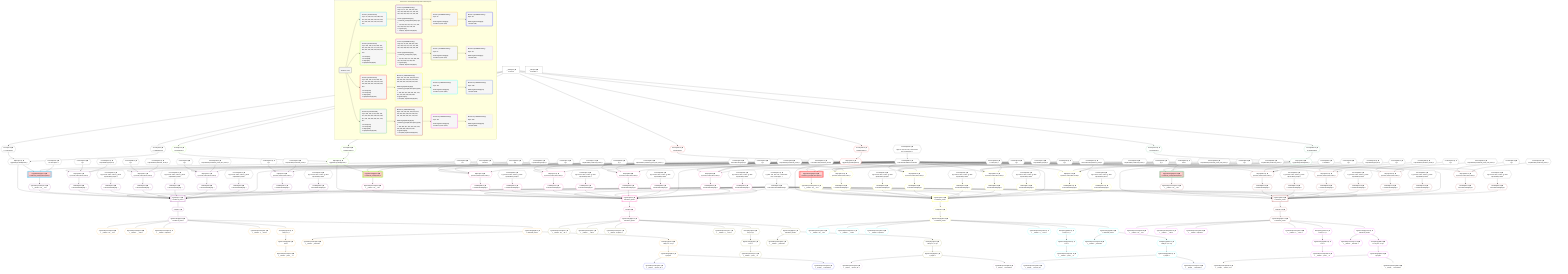 %%{init: {'themeVariables': { 'fontSize': '12px'}}}%%
graph TD
    classDef path fill:#eee,stroke:#000,color:#000
    classDef plan fill:#fff,stroke-width:1px,color:#000
    classDef itemplan fill:#fff,stroke-width:2px,color:#000
    classDef unbatchedplan fill:#dff,stroke-width:1px,color:#000
    classDef sideeffectplan fill:#fcc,stroke-width:2px,color:#000
    classDef bucket fill:#f6f6f6,color:#000,stroke-width:2px,text-align:left


    %% plan dependencies
    Object14{{"Object[14∈0] ➊<br />ᐸ{pgSettings,withPgClient}ᐳ"}}:::plan
    Access12{{"Access[12∈0] ➊<br />ᐸ2.pgSettingsᐳ"}}:::plan
    Access13{{"Access[13∈0] ➊<br />ᐸ2.withPgClientᐳ"}}:::plan
    Access12 & Access13 --> Object14
    __Value2["__Value[2∈0] ➊<br />ᐸcontextᐳ"]:::plan
    __Value2 --> Access12
    __Value2 --> Access13
    Lambda188{{"Lambda[188∈0] ➊<br />ᐸcalculateShouldReverseOrderᐳ"}}:::plan
    Constant440{{"Constant[440∈0] ➊<br />ᐸ§{ first: null, last: null, cursorLower: null, cursorUpper: ᐳ"}}:::plan
    Constant440 --> Lambda188
    Lambda191{{"Lambda[191∈0] ➊<br />ᐸcalculateLimitAndOffsetSQLᐳ"}}:::plan
    Constant441{{"Constant[441∈0] ➊<br />ᐸ§{ first: null, last: null, cursorLower: null, cursorUpper: ᐳ"}}:::plan
    Constant441 --> Lambda191
    __Value4["__Value[4∈0] ➊<br />ᐸrootValueᐳ"]:::plan
    Constant186{{"Constant[186∈0] ➊<br />ᐸnullᐳ"}}:::plan
    Constant192{{"Constant[192∈0] ➊<br />ᐸ[]ᐳ"}}:::plan
    Constant193{{"Constant[193∈0] ➊<br />ᐸsql.identifier(”people”)ᐳ"}}:::plan
    Constant194{{"Constant[194∈0] ➊<br />ᐸRecordCodec(people)ᐳ"}}:::plan
    Constant208{{"Constant[208∈0] ➊<br />ᐸ[]ᐳ"}}:::plan
    Constant209{{"Constant[209∈0] ➊<br />ᐸsql.identifier(”relational_items”)ᐳ"}}:::plan
    Constant210{{"Constant[210∈0] ➊<br />ᐸRecordCodec(relational_items)ᐳ"}}:::plan
    Constant224{{"Constant[224∈0] ➊<br />ᐸ[]ᐳ"}}:::plan
    Constant225{{"Constant[225∈0] ➊<br />ᐸsql.identifier(”relational_posts_title_lower”)ᐳ"}}:::plan
    Constant226{{"Constant[226∈0] ➊<br />ᐸCodec(text)ᐳ"}}:::plan
    Constant240{{"Constant[240∈0] ➊<br />ᐸ[]ᐳ"}}:::plan
    Constant241{{"Constant[241∈0] ➊<br />ᐸsql.identifier(”relational_posts”)ᐳ"}}:::plan
    Constant242{{"Constant[242∈0] ➊<br />ᐸRecordCodec(relational_posts)ᐳ"}}:::plan
    Constant254{{"Constant[254∈0] ➊<br />ᐸ[]ᐳ"}}:::plan
    Constant255{{"Constant[255∈0] ➊<br />ᐸsql.identifier(”people”)ᐳ"}}:::plan
    Constant270{{"Constant[270∈0] ➊<br />ᐸ[]ᐳ"}}:::plan
    Constant271{{"Constant[271∈0] ➊<br />ᐸsql.identifier(”relational_items”)ᐳ"}}:::plan
    Constant286{{"Constant[286∈0] ➊<br />ᐸ[]ᐳ"}}:::plan
    Constant287{{"Constant[287∈0] ➊<br />ᐸsql.identifier(”relational_posts_title_lower”)ᐳ"}}:::plan
    Constant302{{"Constant[302∈0] ➊<br />ᐸ[]ᐳ"}}:::plan
    Constant303{{"Constant[303∈0] ➊<br />ᐸsql.identifier(”relational_posts”)ᐳ"}}:::plan
    Constant316{{"Constant[316∈0] ➊<br />ᐸ[]ᐳ"}}:::plan
    Constant317{{"Constant[317∈0] ➊<br />ᐸsql.identifier(”people”)ᐳ"}}:::plan
    Constant332{{"Constant[332∈0] ➊<br />ᐸ[]ᐳ"}}:::plan
    Constant333{{"Constant[333∈0] ➊<br />ᐸsql.identifier(”relational_items”)ᐳ"}}:::plan
    Constant348{{"Constant[348∈0] ➊<br />ᐸ[]ᐳ"}}:::plan
    Constant349{{"Constant[349∈0] ➊<br />ᐸsql.identifier(”relational_posts_title_lower”)ᐳ"}}:::plan
    Constant364{{"Constant[364∈0] ➊<br />ᐸ[]ᐳ"}}:::plan
    Constant365{{"Constant[365∈0] ➊<br />ᐸsql.identifier(”relational_posts”)ᐳ"}}:::plan
    Constant378{{"Constant[378∈0] ➊<br />ᐸ[]ᐳ"}}:::plan
    Constant379{{"Constant[379∈0] ➊<br />ᐸsql.identifier(”people”)ᐳ"}}:::plan
    Constant394{{"Constant[394∈0] ➊<br />ᐸ[]ᐳ"}}:::plan
    Constant395{{"Constant[395∈0] ➊<br />ᐸsql.identifier(”relational_items”)ᐳ"}}:::plan
    Constant410{{"Constant[410∈0] ➊<br />ᐸ[]ᐳ"}}:::plan
    Constant411{{"Constant[411∈0] ➊<br />ᐸsql.identifier(”relational_posts_title_lower”)ᐳ"}}:::plan
    Constant426{{"Constant[426∈0] ➊<br />ᐸ[]ᐳ"}}:::plan
    Constant427{{"Constant[427∈0] ➊<br />ᐸsql.identifier(”relational_posts”)ᐳ"}}:::plan
    Constant436{{"Constant[436∈0] ➊<br />ᐸ4ᐳ"}}:::plan
    Constant437{{"Constant[437∈0] ➊<br />ᐸ'A description'ᐳ"}}:::plan
    Constant438{{"Constant[438∈0] ➊<br />ᐸ'A note'ᐳ"}}:::plan
    Constant439{{"Constant[439∈0] ➊<br />ᐸ3141592ᐳ"}}:::plan
    Constant442{{"Constant[442∈0] ➊<br />ᐸ§{ reverse: false, orders: [], alias: sql.identifier(”peopleᐳ"}}:::plan
    Constant443{{"Constant[443∈0] ➊<br />ᐸ§{ reverse: false, orders: [], alias: sql.identifier(”relatiᐳ"}}:::plan
    Constant444{{"Constant[444∈0] ➊<br />ᐸ§{ reverse: false, orders: [], alias: sql.identifier(”relatiᐳ"}}:::plan
    Constant445{{"Constant[445∈0] ➊<br />ᐸ§{ reverse: false, orders: [], alias: sql.identifier(”relatiᐳ"}}:::plan
    Constant446{{"Constant[446∈0] ➊<br />ᐸ§{ reverse: false, orders: [], alias: sql.identifier(”peopleᐳ"}}:::plan
    Constant447{{"Constant[447∈0] ➊<br />ᐸ§{ reverse: false, orders: [], alias: sql.identifier(”relatiᐳ"}}:::plan
    Constant448{{"Constant[448∈0] ➊<br />ᐸ§{ reverse: false, orders: [], alias: sql.identifier(”relatiᐳ"}}:::plan
    Constant449{{"Constant[449∈0] ➊<br />ᐸ§{ reverse: false, orders: [], alias: sql.identifier(”relatiᐳ"}}:::plan
    Constant450{{"Constant[450∈0] ➊<br />ᐸ§{ reverse: false, orders: [], alias: sql.identifier(”peopleᐳ"}}:::plan
    Constant451{{"Constant[451∈0] ➊<br />ᐸ§{ reverse: false, orders: [], alias: sql.identifier(”relatiᐳ"}}:::plan
    Constant452{{"Constant[452∈0] ➊<br />ᐸ§{ reverse: false, orders: [], alias: sql.identifier(”relatiᐳ"}}:::plan
    Constant453{{"Constant[453∈0] ➊<br />ᐸ§{ reverse: false, orders: [], alias: sql.identifier(”relatiᐳ"}}:::plan
    Constant454{{"Constant[454∈0] ➊<br />ᐸ§{ reverse: false, orders: [], alias: sql.identifier(”peopleᐳ"}}:::plan
    Constant455{{"Constant[455∈0] ➊<br />ᐸ§{ reverse: false, orders: [], alias: sql.identifier(”relatiᐳ"}}:::plan
    Constant456{{"Constant[456∈0] ➊<br />ᐸ§{ reverse: false, orders: [], alias: sql.identifier(”relatiᐳ"}}:::plan
    Constant457{{"Constant[457∈0] ➊<br />ᐸ§{ reverse: false, orders: [], alias: sql.identifier(”relatiᐳ"}}:::plan
    PgUpdateSingle11[["PgUpdateSingle[11∈1] ➊<br />ᐸrelational_posts(id;description)ᐳ"]]:::sideeffectplan
    Object14 & Constant436 & Constant437 --> PgUpdateSingle11
    PgSelect17[["PgSelect[17∈2] ➊<br />ᐸrelational_postsᐳ"]]:::plan
    PgClassExpression15{{"PgClassExpression[15∈2] ➊<br />ᐸ__relation...sts__.”id”ᐳ"}}:::plan
    Lambda196{{"Lambda[196∈2] ➊<br />ᐸcalculateOrderBySQLᐳ"}}:::plan
    Lambda201{{"Lambda[201∈2] ➊<br />ᐸcalculateOrderBySQLᐳ"}}:::plan
    Lambda212{{"Lambda[212∈2] ➊<br />ᐸcalculateOrderBySQLᐳ"}}:::plan
    Lambda217{{"Lambda[217∈2] ➊<br />ᐸcalculateOrderBySQLᐳ"}}:::plan
    Lambda228{{"Lambda[228∈2] ➊<br />ᐸcalculateOrderBySQLᐳ"}}:::plan
    Lambda233{{"Lambda[233∈2] ➊<br />ᐸcalculateOrderBySQLᐳ"}}:::plan
    Lambda244{{"Lambda[244∈2] ➊<br />ᐸcalculateOrderBySQLᐳ"}}:::plan
    Lambda249{{"Lambda[249∈2] ➊<br />ᐸcalculateOrderBySQLᐳ"}}:::plan
    Object14 & PgClassExpression15 & Lambda191 & Lambda196 & Lambda201 & Lambda191 & Lambda212 & Lambda217 & Lambda191 & Lambda228 & Lambda233 & Lambda188 & Lambda191 & Lambda244 & Lambda249 --> PgSelect17
    Object195{{"Object[195∈2] ➊<br />ᐸ{reverse,orders,alias,codec}ᐳ"}}:::plan
    Lambda188 & Constant192 & Constant193 & Constant194 --> Object195
    Object211{{"Object[211∈2] ➊<br />ᐸ{reverse,orders,alias,codec}ᐳ"}}:::plan
    Lambda188 & Constant208 & Constant209 & Constant210 --> Object211
    Object227{{"Object[227∈2] ➊<br />ᐸ{reverse,orders,alias,codec}ᐳ"}}:::plan
    Lambda188 & Constant224 & Constant225 & Constant226 --> Object227
    Object243{{"Object[243∈2] ➊<br />ᐸ{reverse,orders,alias,codec}ᐳ"}}:::plan
    Lambda188 & Constant240 & Constant241 & Constant242 --> Object243
    PgUpdateSingle11 --> PgClassExpression15
    First21{{"First[21∈2] ➊"}}:::plan
    PgSelect17 --> First21
    PgSelectSingle22{{"PgSelectSingle[22∈2] ➊<br />ᐸrelational_postsᐳ"}}:::plan
    First21 --> PgSelectSingle22
    Object195 --> Lambda196
    Constant442 --> Lambda201
    Object211 --> Lambda212
    Constant443 --> Lambda217
    Object227 --> Lambda228
    Constant444 --> Lambda233
    Object243 --> Lambda244
    Constant445 --> Lambda249
    PgClassExpression23{{"PgClassExpression[23∈3] ➊<br />ᐸ__relation...sts__.”id”ᐳ"}}:::plan
    PgSelectSingle22 --> PgClassExpression23
    PgClassExpression24{{"PgClassExpression[24∈3] ➊<br />ᐸ__relation...__.”title”ᐳ"}}:::plan
    PgSelectSingle22 --> PgClassExpression24
    PgClassExpression25{{"PgClassExpression[25∈3] ➊<br />ᐸ__relation...scription”ᐳ"}}:::plan
    PgSelectSingle22 --> PgClassExpression25
    PgClassExpression26{{"PgClassExpression[26∈3] ➊<br />ᐸ__relation...s__.”note”ᐳ"}}:::plan
    PgSelectSingle22 --> PgClassExpression26
    PgSelectSingle33{{"PgSelectSingle[33∈3] ➊<br />ᐸtextᐳ"}}:::plan
    RemapKeys234{{"RemapKeys[234∈3] ➊<br />ᐸ22:{”0”:7}ᐳ"}}:::plan
    RemapKeys234 --> PgSelectSingle33
    PgClassExpression34{{"PgClassExpression[34∈3] ➊<br />ᐸ__relation..._lower__.vᐳ"}}:::plan
    PgSelectSingle33 --> PgClassExpression34
    PgSelectSingle38{{"PgSelectSingle[38∈3] ➊<br />ᐸrelational_itemsᐳ"}}:::plan
    PgSelectSingle22 --> PgSelectSingle38
    PgClassExpression39{{"PgClassExpression[39∈3] ➊<br />ᐸ__relation..._archived”ᐳ"}}:::plan
    PgSelectSingle38 --> PgClassExpression39
    PgSelectSingle48{{"PgSelectSingle[48∈3] ➊<br />ᐸpeopleᐳ"}}:::plan
    RemapKeys202{{"RemapKeys[202∈3] ➊<br />ᐸ38:{”0”:1,”1”:2}ᐳ"}}:::plan
    RemapKeys202 --> PgSelectSingle48
    PgSelectSingle38 --> RemapKeys202
    PgSelectSingle22 --> RemapKeys234
    PgClassExpression49{{"PgClassExpression[49∈4] ➊<br />ᐸ__people__.”person_id”ᐳ"}}:::plan
    PgSelectSingle48 --> PgClassExpression49
    PgClassExpression50{{"PgClassExpression[50∈4] ➊<br />ᐸ__people__.”username”ᐳ"}}:::plan
    PgSelectSingle48 --> PgClassExpression50
    PgUpdateSingle56[["PgUpdateSingle[56∈5] ➊<br />ᐸrelational_posts(id;note)ᐳ"]]:::sideeffectplan
    Object59{{"Object[59∈5] ➊<br />ᐸ{pgSettings,withPgClient}ᐳ"}}:::plan
    Object59 & Constant436 & Constant438 --> PgUpdateSingle56
    Access57{{"Access[57∈5] ➊<br />ᐸ2.pgSettingsᐳ"}}:::plan
    Access58{{"Access[58∈5] ➊<br />ᐸ2.withPgClientᐳ"}}:::plan
    Access57 & Access58 --> Object59
    __Value2 --> Access57
    __Value2 --> Access58
    PgSelect62[["PgSelect[62∈6] ➊<br />ᐸrelational_postsᐳ"]]:::plan
    PgClassExpression60{{"PgClassExpression[60∈6] ➊<br />ᐸ__relation...sts__.”id”ᐳ"}}:::plan
    Lambda258{{"Lambda[258∈6] ➊<br />ᐸcalculateOrderBySQLᐳ"}}:::plan
    Lambda263{{"Lambda[263∈6] ➊<br />ᐸcalculateOrderBySQLᐳ"}}:::plan
    Lambda274{{"Lambda[274∈6] ➊<br />ᐸcalculateOrderBySQLᐳ"}}:::plan
    Lambda279{{"Lambda[279∈6] ➊<br />ᐸcalculateOrderBySQLᐳ"}}:::plan
    Lambda290{{"Lambda[290∈6] ➊<br />ᐸcalculateOrderBySQLᐳ"}}:::plan
    Lambda295{{"Lambda[295∈6] ➊<br />ᐸcalculateOrderBySQLᐳ"}}:::plan
    Lambda306{{"Lambda[306∈6] ➊<br />ᐸcalculateOrderBySQLᐳ"}}:::plan
    Lambda311{{"Lambda[311∈6] ➊<br />ᐸcalculateOrderBySQLᐳ"}}:::plan
    Object59 & PgClassExpression60 & Lambda191 & Lambda258 & Lambda263 & Lambda191 & Lambda274 & Lambda279 & Lambda191 & Lambda290 & Lambda295 & Lambda188 & Lambda191 & Lambda306 & Lambda311 --> PgSelect62
    Object257{{"Object[257∈6] ➊<br />ᐸ{reverse,orders,alias,codec}ᐳ"}}:::plan
    Lambda188 & Constant254 & Constant255 & Constant194 --> Object257
    Object273{{"Object[273∈6] ➊<br />ᐸ{reverse,orders,alias,codec}ᐳ"}}:::plan
    Lambda188 & Constant270 & Constant271 & Constant210 --> Object273
    Object289{{"Object[289∈6] ➊<br />ᐸ{reverse,orders,alias,codec}ᐳ"}}:::plan
    Lambda188 & Constant286 & Constant287 & Constant226 --> Object289
    Object305{{"Object[305∈6] ➊<br />ᐸ{reverse,orders,alias,codec}ᐳ"}}:::plan
    Lambda188 & Constant302 & Constant303 & Constant242 --> Object305
    PgUpdateSingle56 --> PgClassExpression60
    First66{{"First[66∈6] ➊"}}:::plan
    PgSelect62 --> First66
    PgSelectSingle67{{"PgSelectSingle[67∈6] ➊<br />ᐸrelational_postsᐳ"}}:::plan
    First66 --> PgSelectSingle67
    Object257 --> Lambda258
    Constant446 --> Lambda263
    Object273 --> Lambda274
    Constant447 --> Lambda279
    Object289 --> Lambda290
    Constant448 --> Lambda295
    Object305 --> Lambda306
    Constant449 --> Lambda311
    PgClassExpression68{{"PgClassExpression[68∈7] ➊<br />ᐸ__relation...sts__.”id”ᐳ"}}:::plan
    PgSelectSingle67 --> PgClassExpression68
    PgClassExpression69{{"PgClassExpression[69∈7] ➊<br />ᐸ__relation...__.”title”ᐳ"}}:::plan
    PgSelectSingle67 --> PgClassExpression69
    PgClassExpression70{{"PgClassExpression[70∈7] ➊<br />ᐸ__relation...scription”ᐳ"}}:::plan
    PgSelectSingle67 --> PgClassExpression70
    PgClassExpression71{{"PgClassExpression[71∈7] ➊<br />ᐸ__relation...s__.”note”ᐳ"}}:::plan
    PgSelectSingle67 --> PgClassExpression71
    PgSelectSingle78{{"PgSelectSingle[78∈7] ➊<br />ᐸtextᐳ"}}:::plan
    RemapKeys296{{"RemapKeys[296∈7] ➊<br />ᐸ67:{”0”:7}ᐳ"}}:::plan
    RemapKeys296 --> PgSelectSingle78
    PgClassExpression79{{"PgClassExpression[79∈7] ➊<br />ᐸ__relation..._lower__.vᐳ"}}:::plan
    PgSelectSingle78 --> PgClassExpression79
    PgSelectSingle83{{"PgSelectSingle[83∈7] ➊<br />ᐸrelational_itemsᐳ"}}:::plan
    PgSelectSingle67 --> PgSelectSingle83
    PgClassExpression84{{"PgClassExpression[84∈7] ➊<br />ᐸ__relation..._archived”ᐳ"}}:::plan
    PgSelectSingle83 --> PgClassExpression84
    PgSelectSingle93{{"PgSelectSingle[93∈7] ➊<br />ᐸpeopleᐳ"}}:::plan
    RemapKeys264{{"RemapKeys[264∈7] ➊<br />ᐸ83:{”0”:1,”1”:2}ᐳ"}}:::plan
    RemapKeys264 --> PgSelectSingle93
    PgSelectSingle83 --> RemapKeys264
    PgSelectSingle67 --> RemapKeys296
    PgClassExpression94{{"PgClassExpression[94∈8] ➊<br />ᐸ__people__.”person_id”ᐳ"}}:::plan
    PgSelectSingle93 --> PgClassExpression94
    PgClassExpression95{{"PgClassExpression[95∈8] ➊<br />ᐸ__people__.”username”ᐳ"}}:::plan
    PgSelectSingle93 --> PgClassExpression95
    PgUpdateSingle101[["PgUpdateSingle[101∈9] ➊<br />ᐸrelational_posts(id;description)ᐳ"]]:::sideeffectplan
    Object104{{"Object[104∈9] ➊<br />ᐸ{pgSettings,withPgClient}ᐳ"}}:::plan
    Object104 & Constant436 & Constant186 --> PgUpdateSingle101
    Access102{{"Access[102∈9] ➊<br />ᐸ2.pgSettingsᐳ"}}:::plan
    Access103{{"Access[103∈9] ➊<br />ᐸ2.withPgClientᐳ"}}:::plan
    Access102 & Access103 --> Object104
    __Value2 --> Access102
    __Value2 --> Access103
    PgSelect107[["PgSelect[107∈10] ➊<br />ᐸrelational_postsᐳ"]]:::plan
    PgClassExpression105{{"PgClassExpression[105∈10] ➊<br />ᐸ__relation...sts__.”id”ᐳ"}}:::plan
    Lambda320{{"Lambda[320∈10] ➊<br />ᐸcalculateOrderBySQLᐳ"}}:::plan
    Lambda325{{"Lambda[325∈10] ➊<br />ᐸcalculateOrderBySQLᐳ"}}:::plan
    Lambda336{{"Lambda[336∈10] ➊<br />ᐸcalculateOrderBySQLᐳ"}}:::plan
    Lambda341{{"Lambda[341∈10] ➊<br />ᐸcalculateOrderBySQLᐳ"}}:::plan
    Lambda352{{"Lambda[352∈10] ➊<br />ᐸcalculateOrderBySQLᐳ"}}:::plan
    Lambda357{{"Lambda[357∈10] ➊<br />ᐸcalculateOrderBySQLᐳ"}}:::plan
    Lambda368{{"Lambda[368∈10] ➊<br />ᐸcalculateOrderBySQLᐳ"}}:::plan
    Lambda373{{"Lambda[373∈10] ➊<br />ᐸcalculateOrderBySQLᐳ"}}:::plan
    Object104 & PgClassExpression105 & Lambda191 & Lambda320 & Lambda325 & Lambda191 & Lambda336 & Lambda341 & Lambda191 & Lambda352 & Lambda357 & Lambda188 & Lambda191 & Lambda368 & Lambda373 --> PgSelect107
    Object319{{"Object[319∈10] ➊<br />ᐸ{reverse,orders,alias,codec}ᐳ"}}:::plan
    Lambda188 & Constant316 & Constant317 & Constant194 --> Object319
    Object335{{"Object[335∈10] ➊<br />ᐸ{reverse,orders,alias,codec}ᐳ"}}:::plan
    Lambda188 & Constant332 & Constant333 & Constant210 --> Object335
    Object351{{"Object[351∈10] ➊<br />ᐸ{reverse,orders,alias,codec}ᐳ"}}:::plan
    Lambda188 & Constant348 & Constant349 & Constant226 --> Object351
    Object367{{"Object[367∈10] ➊<br />ᐸ{reverse,orders,alias,codec}ᐳ"}}:::plan
    Lambda188 & Constant364 & Constant365 & Constant242 --> Object367
    PgUpdateSingle101 --> PgClassExpression105
    First111{{"First[111∈10] ➊"}}:::plan
    PgSelect107 --> First111
    PgSelectSingle112{{"PgSelectSingle[112∈10] ➊<br />ᐸrelational_postsᐳ"}}:::plan
    First111 --> PgSelectSingle112
    Object319 --> Lambda320
    Constant450 --> Lambda325
    Object335 --> Lambda336
    Constant451 --> Lambda341
    Object351 --> Lambda352
    Constant452 --> Lambda357
    Object367 --> Lambda368
    Constant453 --> Lambda373
    PgClassExpression113{{"PgClassExpression[113∈11] ➊<br />ᐸ__relation...sts__.”id”ᐳ"}}:::plan
    PgSelectSingle112 --> PgClassExpression113
    PgClassExpression114{{"PgClassExpression[114∈11] ➊<br />ᐸ__relation...__.”title”ᐳ"}}:::plan
    PgSelectSingle112 --> PgClassExpression114
    PgClassExpression115{{"PgClassExpression[115∈11] ➊<br />ᐸ__relation...scription”ᐳ"}}:::plan
    PgSelectSingle112 --> PgClassExpression115
    PgClassExpression116{{"PgClassExpression[116∈11] ➊<br />ᐸ__relation...s__.”note”ᐳ"}}:::plan
    PgSelectSingle112 --> PgClassExpression116
    PgSelectSingle123{{"PgSelectSingle[123∈11] ➊<br />ᐸtextᐳ"}}:::plan
    RemapKeys358{{"RemapKeys[358∈11] ➊<br />ᐸ112:{”0”:7}ᐳ"}}:::plan
    RemapKeys358 --> PgSelectSingle123
    PgClassExpression124{{"PgClassExpression[124∈11] ➊<br />ᐸ__relation..._lower__.vᐳ"}}:::plan
    PgSelectSingle123 --> PgClassExpression124
    PgSelectSingle128{{"PgSelectSingle[128∈11] ➊<br />ᐸrelational_itemsᐳ"}}:::plan
    PgSelectSingle112 --> PgSelectSingle128
    PgClassExpression129{{"PgClassExpression[129∈11] ➊<br />ᐸ__relation..._archived”ᐳ"}}:::plan
    PgSelectSingle128 --> PgClassExpression129
    PgSelectSingle138{{"PgSelectSingle[138∈11] ➊<br />ᐸpeopleᐳ"}}:::plan
    RemapKeys326{{"RemapKeys[326∈11] ➊<br />ᐸ128:{”0”:1,”1”:2}ᐳ"}}:::plan
    RemapKeys326 --> PgSelectSingle138
    PgSelectSingle128 --> RemapKeys326
    PgSelectSingle112 --> RemapKeys358
    PgClassExpression139{{"PgClassExpression[139∈12] ➊<br />ᐸ__people__.”person_id”ᐳ"}}:::plan
    PgSelectSingle138 --> PgClassExpression139
    PgClassExpression140{{"PgClassExpression[140∈12] ➊<br />ᐸ__people__.”username”ᐳ"}}:::plan
    PgSelectSingle138 --> PgClassExpression140
    PgUpdateSingle146[["PgUpdateSingle[146∈13] ➊<br />ᐸrelational_posts(id;description)ᐳ"]]:::sideeffectplan
    Object149{{"Object[149∈13] ➊<br />ᐸ{pgSettings,withPgClient}ᐳ"}}:::plan
    Object149 & Constant439 & Constant186 --> PgUpdateSingle146
    Access147{{"Access[147∈13] ➊<br />ᐸ2.pgSettingsᐳ"}}:::plan
    Access148{{"Access[148∈13] ➊<br />ᐸ2.withPgClientᐳ"}}:::plan
    Access147 & Access148 --> Object149
    __Value2 --> Access147
    __Value2 --> Access148
    PgSelect152[["PgSelect[152∈14] ➊<br />ᐸrelational_postsᐳ"]]:::plan
    PgClassExpression150{{"PgClassExpression[150∈14] ➊<br />ᐸ__relation...sts__.”id”ᐳ"}}:::plan
    Lambda382{{"Lambda[382∈14] ➊<br />ᐸcalculateOrderBySQLᐳ"}}:::plan
    Lambda387{{"Lambda[387∈14] ➊<br />ᐸcalculateOrderBySQLᐳ"}}:::plan
    Lambda398{{"Lambda[398∈14] ➊<br />ᐸcalculateOrderBySQLᐳ"}}:::plan
    Lambda403{{"Lambda[403∈14] ➊<br />ᐸcalculateOrderBySQLᐳ"}}:::plan
    Lambda414{{"Lambda[414∈14] ➊<br />ᐸcalculateOrderBySQLᐳ"}}:::plan
    Lambda419{{"Lambda[419∈14] ➊<br />ᐸcalculateOrderBySQLᐳ"}}:::plan
    Lambda430{{"Lambda[430∈14] ➊<br />ᐸcalculateOrderBySQLᐳ"}}:::plan
    Lambda435{{"Lambda[435∈14] ➊<br />ᐸcalculateOrderBySQLᐳ"}}:::plan
    Object149 & PgClassExpression150 & Lambda191 & Lambda382 & Lambda387 & Lambda191 & Lambda398 & Lambda403 & Lambda191 & Lambda414 & Lambda419 & Lambda188 & Lambda191 & Lambda430 & Lambda435 --> PgSelect152
    Object381{{"Object[381∈14] ➊<br />ᐸ{reverse,orders,alias,codec}ᐳ"}}:::plan
    Lambda188 & Constant378 & Constant379 & Constant194 --> Object381
    Object397{{"Object[397∈14] ➊<br />ᐸ{reverse,orders,alias,codec}ᐳ"}}:::plan
    Lambda188 & Constant394 & Constant395 & Constant210 --> Object397
    Object413{{"Object[413∈14] ➊<br />ᐸ{reverse,orders,alias,codec}ᐳ"}}:::plan
    Lambda188 & Constant410 & Constant411 & Constant226 --> Object413
    Object429{{"Object[429∈14] ➊<br />ᐸ{reverse,orders,alias,codec}ᐳ"}}:::plan
    Lambda188 & Constant426 & Constant427 & Constant242 --> Object429
    PgUpdateSingle146 --> PgClassExpression150
    First156{{"First[156∈14] ➊"}}:::plan
    PgSelect152 --> First156
    PgSelectSingle157{{"PgSelectSingle[157∈14] ➊<br />ᐸrelational_postsᐳ"}}:::plan
    First156 --> PgSelectSingle157
    Object381 --> Lambda382
    Constant454 --> Lambda387
    Object397 --> Lambda398
    Constant455 --> Lambda403
    Object413 --> Lambda414
    Constant456 --> Lambda419
    Object429 --> Lambda430
    Constant457 --> Lambda435
    PgClassExpression158{{"PgClassExpression[158∈15] ➊<br />ᐸ__relation...sts__.”id”ᐳ"}}:::plan
    PgSelectSingle157 --> PgClassExpression158
    PgClassExpression159{{"PgClassExpression[159∈15] ➊<br />ᐸ__relation...__.”title”ᐳ"}}:::plan
    PgSelectSingle157 --> PgClassExpression159
    PgClassExpression160{{"PgClassExpression[160∈15] ➊<br />ᐸ__relation...scription”ᐳ"}}:::plan
    PgSelectSingle157 --> PgClassExpression160
    PgClassExpression161{{"PgClassExpression[161∈15] ➊<br />ᐸ__relation...s__.”note”ᐳ"}}:::plan
    PgSelectSingle157 --> PgClassExpression161
    PgSelectSingle168{{"PgSelectSingle[168∈15] ➊<br />ᐸtextᐳ"}}:::plan
    RemapKeys420{{"RemapKeys[420∈15] ➊<br />ᐸ157:{”0”:7}ᐳ"}}:::plan
    RemapKeys420 --> PgSelectSingle168
    PgClassExpression169{{"PgClassExpression[169∈15] ➊<br />ᐸ__relation..._lower__.vᐳ"}}:::plan
    PgSelectSingle168 --> PgClassExpression169
    PgSelectSingle173{{"PgSelectSingle[173∈15] ➊<br />ᐸrelational_itemsᐳ"}}:::plan
    PgSelectSingle157 --> PgSelectSingle173
    PgClassExpression174{{"PgClassExpression[174∈15] ➊<br />ᐸ__relation..._archived”ᐳ"}}:::plan
    PgSelectSingle173 --> PgClassExpression174
    PgSelectSingle183{{"PgSelectSingle[183∈15] ➊<br />ᐸpeopleᐳ"}}:::plan
    RemapKeys388{{"RemapKeys[388∈15] ➊<br />ᐸ173:{”0”:1,”1”:2}ᐳ"}}:::plan
    RemapKeys388 --> PgSelectSingle183
    PgSelectSingle173 --> RemapKeys388
    PgSelectSingle157 --> RemapKeys420
    PgClassExpression184{{"PgClassExpression[184∈16] ➊<br />ᐸ__people__.”person_id”ᐳ"}}:::plan
    PgSelectSingle183 --> PgClassExpression184
    PgClassExpression185{{"PgClassExpression[185∈16] ➊<br />ᐸ__people__.”username”ᐳ"}}:::plan
    PgSelectSingle183 --> PgClassExpression185

    %% define steps

    subgraph "Buckets for mutations/basics/update-relational-post"
    Bucket0("Bucket 0 (root)"):::bucket
    classDef bucket0 stroke:#696969
    class Bucket0,__Value2,__Value4,Access12,Access13,Object14,Constant186,Lambda188,Lambda191,Constant192,Constant193,Constant194,Constant208,Constant209,Constant210,Constant224,Constant225,Constant226,Constant240,Constant241,Constant242,Constant254,Constant255,Constant270,Constant271,Constant286,Constant287,Constant302,Constant303,Constant316,Constant317,Constant332,Constant333,Constant348,Constant349,Constant364,Constant365,Constant378,Constant379,Constant394,Constant395,Constant410,Constant411,Constant426,Constant427,Constant436,Constant437,Constant438,Constant439,Constant440,Constant441,Constant442,Constant443,Constant444,Constant445,Constant446,Constant447,Constant448,Constant449,Constant450,Constant451,Constant452,Constant453,Constant454,Constant455,Constant456,Constant457 bucket0
    Bucket1("Bucket 1 (mutationField)<br />Deps: 14, 436, 437, 191, 188, 192, 193, 194, 442, 208, 209, 210, 443, 224, 225, 226, 444, 240, 241, 242, 445"):::bucket
    classDef bucket1 stroke:#00bfff
    class Bucket1,PgUpdateSingle11 bucket1
    Bucket2("Bucket 2 (nullableBoundary)<br />Deps: 11, 14, 191, 188, 192, 193, 194, 442, 208, 209, 210, 443, 224, 225, 226, 444, 240, 241, 242, 445<br /><br />ROOT PgUpdateSingle{1}ᐸrelational_posts(id;description)ᐳ[11]<br />1: <br />ᐳ: 15, 195, 201, 211, 217, 227, 233, 243, 249, 196, 212, 228, 244<br />2: PgSelect[17]<br />ᐳ: First[21], PgSelectSingle[22]"):::bucket
    classDef bucket2 stroke:#7f007f
    class Bucket2,PgClassExpression15,PgSelect17,First21,PgSelectSingle22,Object195,Lambda196,Lambda201,Object211,Lambda212,Lambda217,Object227,Lambda228,Lambda233,Object243,Lambda244,Lambda249 bucket2
    Bucket3("Bucket 3 (nullableBoundary)<br />Deps: 22<br /><br />ROOT PgSelectSingle{2}ᐸrelational_postsᐳ[22]"):::bucket
    classDef bucket3 stroke:#ffa500
    class Bucket3,PgClassExpression23,PgClassExpression24,PgClassExpression25,PgClassExpression26,PgSelectSingle33,PgClassExpression34,PgSelectSingle38,PgClassExpression39,PgSelectSingle48,RemapKeys202,RemapKeys234 bucket3
    Bucket4("Bucket 4 (nullableBoundary)<br />Deps: 48<br /><br />ROOT PgSelectSingle{3}ᐸpeopleᐳ[48]"):::bucket
    classDef bucket4 stroke:#0000ff
    class Bucket4,PgClassExpression49,PgClassExpression50 bucket4
    Bucket5("Bucket 5 (mutationField)<br />Deps: 436, 438, 2, 191, 188, 254, 255, 194, 446, 270, 271, 210, 447, 286, 287, 226, 448, 302, 303, 242, 449<br /><br />1: Access[57]<br />2: Access[58]<br />3: Object[59]<br />4: PgUpdateSingle[56]"):::bucket
    classDef bucket5 stroke:#7fff00
    class Bucket5,PgUpdateSingle56,Access57,Access58,Object59 bucket5
    Bucket6("Bucket 6 (nullableBoundary)<br />Deps: 56, 59, 191, 188, 254, 255, 194, 446, 270, 271, 210, 447, 286, 287, 226, 448, 302, 303, 242, 449<br /><br />ROOT PgUpdateSingle{5}ᐸrelational_posts(id;note)ᐳ[56]<br />1: <br />ᐳ: 60, 257, 263, 273, 279, 289, 295, 305, 311, 258, 274, 290, 306<br />2: PgSelect[62]<br />ᐳ: First[66], PgSelectSingle[67]"):::bucket
    classDef bucket6 stroke:#ff1493
    class Bucket6,PgClassExpression60,PgSelect62,First66,PgSelectSingle67,Object257,Lambda258,Lambda263,Object273,Lambda274,Lambda279,Object289,Lambda290,Lambda295,Object305,Lambda306,Lambda311 bucket6
    Bucket7("Bucket 7 (nullableBoundary)<br />Deps: 67<br /><br />ROOT PgSelectSingle{6}ᐸrelational_postsᐳ[67]"):::bucket
    classDef bucket7 stroke:#808000
    class Bucket7,PgClassExpression68,PgClassExpression69,PgClassExpression70,PgClassExpression71,PgSelectSingle78,PgClassExpression79,PgSelectSingle83,PgClassExpression84,PgSelectSingle93,RemapKeys264,RemapKeys296 bucket7
    Bucket8("Bucket 8 (nullableBoundary)<br />Deps: 93<br /><br />ROOT PgSelectSingle{7}ᐸpeopleᐳ[93]"):::bucket
    classDef bucket8 stroke:#dda0dd
    class Bucket8,PgClassExpression94,PgClassExpression95 bucket8
    Bucket9("Bucket 9 (mutationField)<br />Deps: 436, 186, 2, 191, 188, 316, 317, 194, 450, 332, 333, 210, 451, 348, 349, 226, 452, 364, 365, 242, 453<br /><br />1: Access[102]<br />2: Access[103]<br />3: Object[104]<br />4: PgUpdateSingle[101]"):::bucket
    classDef bucket9 stroke:#ff0000
    class Bucket9,PgUpdateSingle101,Access102,Access103,Object104 bucket9
    Bucket10("Bucket 10 (nullableBoundary)<br />Deps: 101, 104, 191, 188, 316, 317, 194, 450, 332, 333, 210, 451, 348, 349, 226, 452, 364, 365, 242, 453<br /><br />ROOT PgUpdateSingle{9}ᐸrelational_posts(id;description)ᐳ[101]<br />1: <br />ᐳ: 105, 319, 325, 335, 341, 351, 357, 367, 373, 320, 336, 352, 368<br />2: PgSelect[107]<br />ᐳ: First[111], PgSelectSingle[112]"):::bucket
    classDef bucket10 stroke:#ffff00
    class Bucket10,PgClassExpression105,PgSelect107,First111,PgSelectSingle112,Object319,Lambda320,Lambda325,Object335,Lambda336,Lambda341,Object351,Lambda352,Lambda357,Object367,Lambda368,Lambda373 bucket10
    Bucket11("Bucket 11 (nullableBoundary)<br />Deps: 112<br /><br />ROOT PgSelectSingle{10}ᐸrelational_postsᐳ[112]"):::bucket
    classDef bucket11 stroke:#00ffff
    class Bucket11,PgClassExpression113,PgClassExpression114,PgClassExpression115,PgClassExpression116,PgSelectSingle123,PgClassExpression124,PgSelectSingle128,PgClassExpression129,PgSelectSingle138,RemapKeys326,RemapKeys358 bucket11
    Bucket12("Bucket 12 (nullableBoundary)<br />Deps: 138<br /><br />ROOT PgSelectSingle{11}ᐸpeopleᐳ[138]"):::bucket
    classDef bucket12 stroke:#4169e1
    class Bucket12,PgClassExpression139,PgClassExpression140 bucket12
    Bucket13("Bucket 13 (mutationField)<br />Deps: 439, 186, 2, 191, 188, 378, 379, 194, 454, 394, 395, 210, 455, 410, 411, 226, 456, 426, 427, 242, 457<br /><br />1: Access[147]<br />2: Access[148]<br />3: Object[149]<br />4: PgUpdateSingle[146]"):::bucket
    classDef bucket13 stroke:#3cb371
    class Bucket13,PgUpdateSingle146,Access147,Access148,Object149 bucket13
    Bucket14("Bucket 14 (nullableBoundary)<br />Deps: 146, 149, 191, 188, 378, 379, 194, 454, 394, 395, 210, 455, 410, 411, 226, 456, 426, 427, 242, 457<br /><br />ROOT PgUpdateSingle{13}ᐸrelational_posts(id;description)ᐳ[146]<br />1: <br />ᐳ: 150, 381, 387, 397, 403, 413, 419, 429, 435, 382, 398, 414, 430<br />2: PgSelect[152]<br />ᐳ: First[156], PgSelectSingle[157]"):::bucket
    classDef bucket14 stroke:#a52a2a
    class Bucket14,PgClassExpression150,PgSelect152,First156,PgSelectSingle157,Object381,Lambda382,Lambda387,Object397,Lambda398,Lambda403,Object413,Lambda414,Lambda419,Object429,Lambda430,Lambda435 bucket14
    Bucket15("Bucket 15 (nullableBoundary)<br />Deps: 157<br /><br />ROOT PgSelectSingle{14}ᐸrelational_postsᐳ[157]"):::bucket
    classDef bucket15 stroke:#ff00ff
    class Bucket15,PgClassExpression158,PgClassExpression159,PgClassExpression160,PgClassExpression161,PgSelectSingle168,PgClassExpression169,PgSelectSingle173,PgClassExpression174,PgSelectSingle183,RemapKeys388,RemapKeys420 bucket15
    Bucket16("Bucket 16 (nullableBoundary)<br />Deps: 183<br /><br />ROOT PgSelectSingle{15}ᐸpeopleᐳ[183]"):::bucket
    classDef bucket16 stroke:#f5deb3
    class Bucket16,PgClassExpression184,PgClassExpression185 bucket16
    Bucket0 --> Bucket1 & Bucket5 & Bucket9 & Bucket13
    Bucket1 --> Bucket2
    Bucket2 --> Bucket3
    Bucket3 --> Bucket4
    Bucket5 --> Bucket6
    Bucket6 --> Bucket7
    Bucket7 --> Bucket8
    Bucket9 --> Bucket10
    Bucket10 --> Bucket11
    Bucket11 --> Bucket12
    Bucket13 --> Bucket14
    Bucket14 --> Bucket15
    Bucket15 --> Bucket16
    end